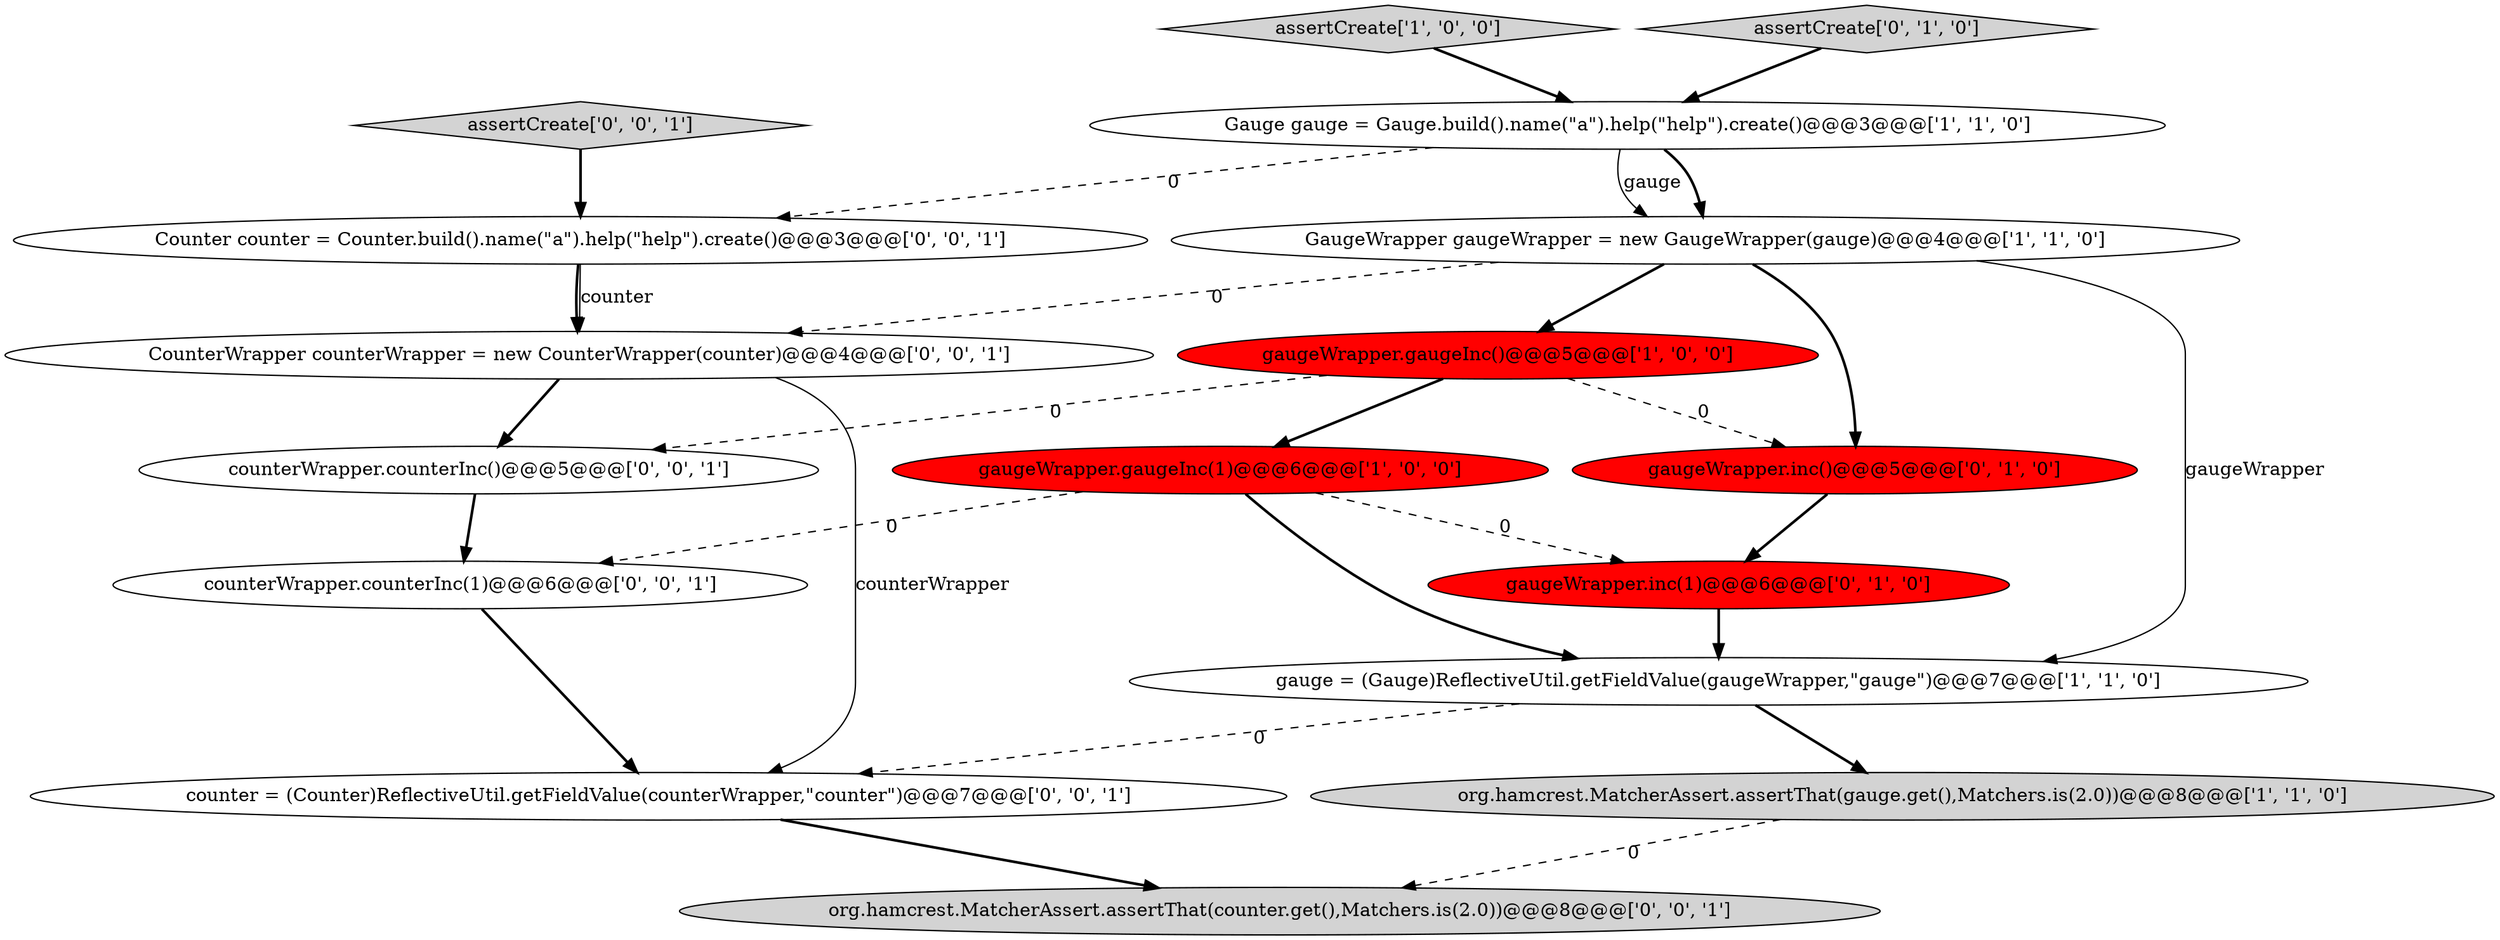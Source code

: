 digraph {
4 [style = filled, label = "assertCreate['1', '0', '0']", fillcolor = lightgray, shape = diamond image = "AAA0AAABBB1BBB"];
13 [style = filled, label = "assertCreate['0', '0', '1']", fillcolor = lightgray, shape = diamond image = "AAA0AAABBB3BBB"];
9 [style = filled, label = "assertCreate['0', '1', '0']", fillcolor = lightgray, shape = diamond image = "AAA0AAABBB2BBB"];
12 [style = filled, label = "counter = (Counter)ReflectiveUtil.getFieldValue(counterWrapper,\"counter\")@@@7@@@['0', '0', '1']", fillcolor = white, shape = ellipse image = "AAA0AAABBB3BBB"];
3 [style = filled, label = "org.hamcrest.MatcherAssert.assertThat(gauge.get(),Matchers.is(2.0))@@@8@@@['1', '1', '0']", fillcolor = lightgray, shape = ellipse image = "AAA0AAABBB1BBB"];
2 [style = filled, label = "gaugeWrapper.gaugeInc(1)@@@6@@@['1', '0', '0']", fillcolor = red, shape = ellipse image = "AAA1AAABBB1BBB"];
10 [style = filled, label = "counterWrapper.counterInc(1)@@@6@@@['0', '0', '1']", fillcolor = white, shape = ellipse image = "AAA0AAABBB3BBB"];
15 [style = filled, label = "CounterWrapper counterWrapper = new CounterWrapper(counter)@@@4@@@['0', '0', '1']", fillcolor = white, shape = ellipse image = "AAA0AAABBB3BBB"];
6 [style = filled, label = "GaugeWrapper gaugeWrapper = new GaugeWrapper(gauge)@@@4@@@['1', '1', '0']", fillcolor = white, shape = ellipse image = "AAA0AAABBB1BBB"];
8 [style = filled, label = "gaugeWrapper.inc(1)@@@6@@@['0', '1', '0']", fillcolor = red, shape = ellipse image = "AAA1AAABBB2BBB"];
16 [style = filled, label = "Counter counter = Counter.build().name(\"a\").help(\"help\").create()@@@3@@@['0', '0', '1']", fillcolor = white, shape = ellipse image = "AAA0AAABBB3BBB"];
0 [style = filled, label = "gauge = (Gauge)ReflectiveUtil.getFieldValue(gaugeWrapper,\"gauge\")@@@7@@@['1', '1', '0']", fillcolor = white, shape = ellipse image = "AAA0AAABBB1BBB"];
5 [style = filled, label = "gaugeWrapper.gaugeInc()@@@5@@@['1', '0', '0']", fillcolor = red, shape = ellipse image = "AAA1AAABBB1BBB"];
1 [style = filled, label = "Gauge gauge = Gauge.build().name(\"a\").help(\"help\").create()@@@3@@@['1', '1', '0']", fillcolor = white, shape = ellipse image = "AAA0AAABBB1BBB"];
7 [style = filled, label = "gaugeWrapper.inc()@@@5@@@['0', '1', '0']", fillcolor = red, shape = ellipse image = "AAA1AAABBB2BBB"];
11 [style = filled, label = "org.hamcrest.MatcherAssert.assertThat(counter.get(),Matchers.is(2.0))@@@8@@@['0', '0', '1']", fillcolor = lightgray, shape = ellipse image = "AAA0AAABBB3BBB"];
14 [style = filled, label = "counterWrapper.counterInc()@@@5@@@['0', '0', '1']", fillcolor = white, shape = ellipse image = "AAA0AAABBB3BBB"];
0->3 [style = bold, label=""];
16->15 [style = bold, label=""];
5->14 [style = dashed, label="0"];
15->14 [style = bold, label=""];
12->11 [style = bold, label=""];
14->10 [style = bold, label=""];
0->12 [style = dashed, label="0"];
7->8 [style = bold, label=""];
2->8 [style = dashed, label="0"];
13->16 [style = bold, label=""];
2->10 [style = dashed, label="0"];
8->0 [style = bold, label=""];
6->5 [style = bold, label=""];
5->2 [style = bold, label=""];
2->0 [style = bold, label=""];
1->6 [style = bold, label=""];
6->15 [style = dashed, label="0"];
15->12 [style = solid, label="counterWrapper"];
10->12 [style = bold, label=""];
1->16 [style = dashed, label="0"];
6->0 [style = solid, label="gaugeWrapper"];
4->1 [style = bold, label=""];
5->7 [style = dashed, label="0"];
6->7 [style = bold, label=""];
9->1 [style = bold, label=""];
16->15 [style = solid, label="counter"];
3->11 [style = dashed, label="0"];
1->6 [style = solid, label="gauge"];
}
